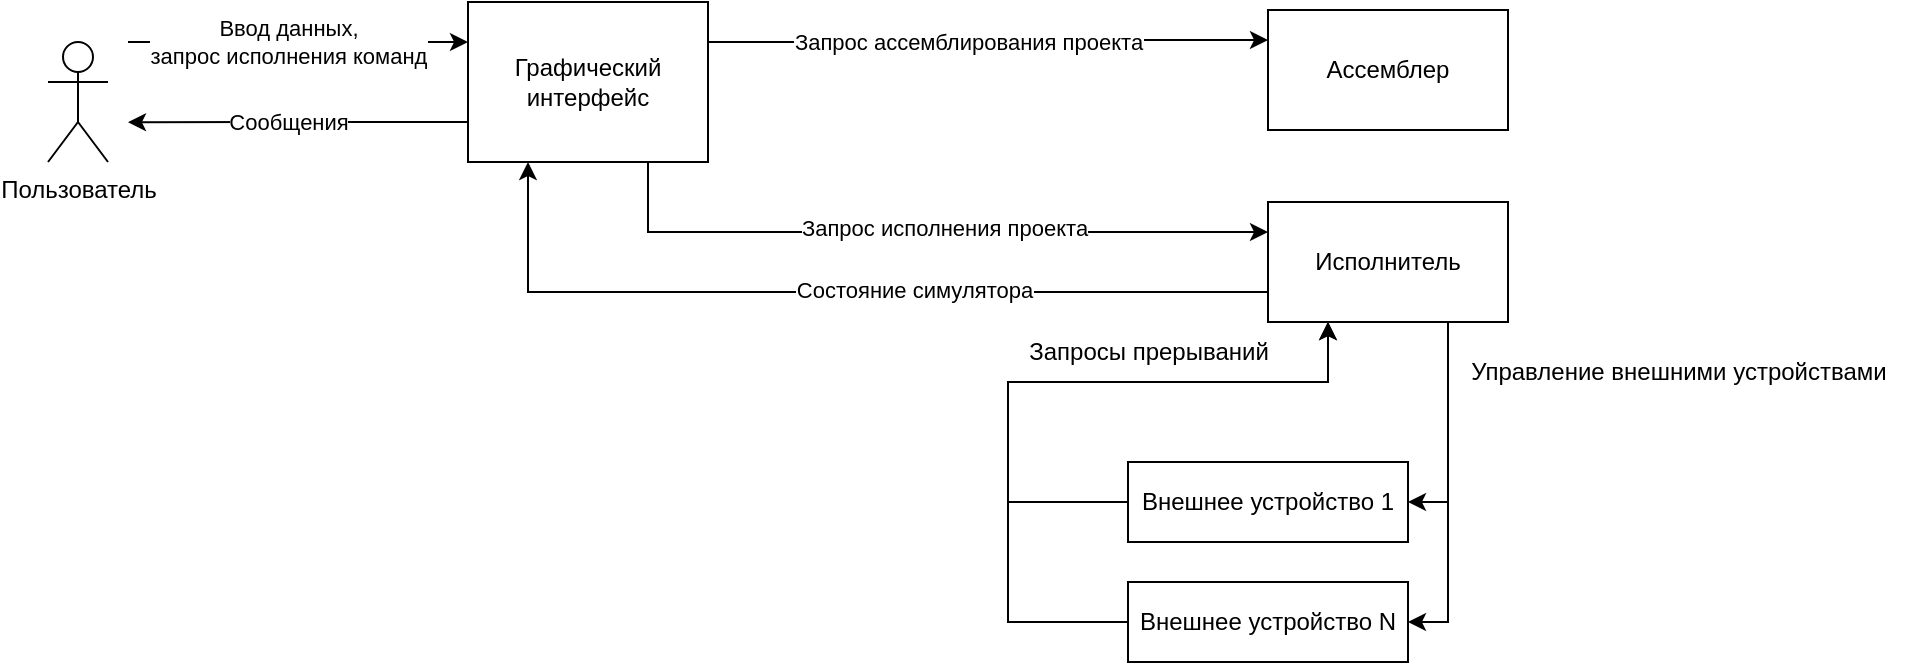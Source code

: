 <mxfile version="22.1.11" type="device">
  <diagram name="Страница — 1" id="diJvZJ9ZoS2uBefCGKdB">
    <mxGraphModel dx="623" dy="339" grid="1" gridSize="10" guides="1" tooltips="1" connect="1" arrows="1" fold="1" page="1" pageScale="1" pageWidth="827" pageHeight="1169" math="0" shadow="0">
      <root>
        <mxCell id="0" />
        <mxCell id="1" parent="0" />
        <mxCell id="_G7vTM6VIxuFmPQsXjSw-32" style="edgeStyle=orthogonalEdgeStyle;rounded=0;orthogonalLoop=1;jettySize=auto;html=1;exitX=1;exitY=0.25;exitDx=0;exitDy=0;entryX=0;entryY=0.25;entryDx=0;entryDy=0;" edge="1" parent="1" source="_G7vTM6VIxuFmPQsXjSw-1" target="_G7vTM6VIxuFmPQsXjSw-2">
          <mxGeometry relative="1" as="geometry" />
        </mxCell>
        <mxCell id="_G7vTM6VIxuFmPQsXjSw-33" value="Запрос ассемблирования проекта" style="edgeLabel;html=1;align=center;verticalAlign=middle;resizable=0;points=[];" vertex="1" connectable="0" parent="_G7vTM6VIxuFmPQsXjSw-32">
          <mxGeometry x="-0.645" y="-2" relative="1" as="geometry">
            <mxPoint x="80" y="-2" as="offset" />
          </mxGeometry>
        </mxCell>
        <mxCell id="_G7vTM6VIxuFmPQsXjSw-34" style="edgeStyle=orthogonalEdgeStyle;rounded=0;orthogonalLoop=1;jettySize=auto;html=1;exitX=0.75;exitY=1;exitDx=0;exitDy=0;entryX=0;entryY=0.25;entryDx=0;entryDy=0;" edge="1" parent="1" source="_G7vTM6VIxuFmPQsXjSw-1" target="_G7vTM6VIxuFmPQsXjSw-3">
          <mxGeometry relative="1" as="geometry" />
        </mxCell>
        <mxCell id="_G7vTM6VIxuFmPQsXjSw-35" value="Запрос исполнения проекта" style="edgeLabel;html=1;align=center;verticalAlign=middle;resizable=0;points=[];" vertex="1" connectable="0" parent="_G7vTM6VIxuFmPQsXjSw-34">
          <mxGeometry x="-0.2" y="2" relative="1" as="geometry">
            <mxPoint x="45" as="offset" />
          </mxGeometry>
        </mxCell>
        <mxCell id="_G7vTM6VIxuFmPQsXjSw-46" style="edgeStyle=orthogonalEdgeStyle;rounded=0;orthogonalLoop=1;jettySize=auto;html=1;exitX=0;exitY=0.75;exitDx=0;exitDy=0;" edge="1" parent="1" source="_G7vTM6VIxuFmPQsXjSw-1">
          <mxGeometry relative="1" as="geometry">
            <mxPoint x="80" y="80.13" as="targetPoint" />
          </mxGeometry>
        </mxCell>
        <mxCell id="_G7vTM6VIxuFmPQsXjSw-47" value="Сообщения" style="edgeLabel;html=1;align=center;verticalAlign=middle;resizable=0;points=[];" vertex="1" connectable="0" parent="_G7vTM6VIxuFmPQsXjSw-46">
          <mxGeometry x="0.602" y="-1" relative="1" as="geometry">
            <mxPoint x="46" as="offset" />
          </mxGeometry>
        </mxCell>
        <mxCell id="_G7vTM6VIxuFmPQsXjSw-1" value="Графический интерфейс" style="rounded=0;whiteSpace=wrap;html=1;" vertex="1" parent="1">
          <mxGeometry x="250" y="20" width="120" height="80" as="geometry" />
        </mxCell>
        <mxCell id="_G7vTM6VIxuFmPQsXjSw-2" value="Ассемблер" style="rounded=0;whiteSpace=wrap;html=1;" vertex="1" parent="1">
          <mxGeometry x="650" y="24" width="120" height="60" as="geometry" />
        </mxCell>
        <mxCell id="_G7vTM6VIxuFmPQsXjSw-8" style="edgeStyle=orthogonalEdgeStyle;rounded=0;orthogonalLoop=1;jettySize=auto;html=1;exitX=0;exitY=0.75;exitDx=0;exitDy=0;entryX=0.25;entryY=1;entryDx=0;entryDy=0;" edge="1" parent="1" source="_G7vTM6VIxuFmPQsXjSw-3" target="_G7vTM6VIxuFmPQsXjSw-1">
          <mxGeometry relative="1" as="geometry" />
        </mxCell>
        <mxCell id="_G7vTM6VIxuFmPQsXjSw-9" value="Состояние симулятора" style="edgeLabel;html=1;align=center;verticalAlign=middle;resizable=0;points=[];" vertex="1" connectable="0" parent="_G7vTM6VIxuFmPQsXjSw-8">
          <mxGeometry x="0.066" y="-1" relative="1" as="geometry">
            <mxPoint x="55" as="offset" />
          </mxGeometry>
        </mxCell>
        <mxCell id="_G7vTM6VIxuFmPQsXjSw-39" style="edgeStyle=orthogonalEdgeStyle;rounded=0;orthogonalLoop=1;jettySize=auto;html=1;exitX=0.75;exitY=1;exitDx=0;exitDy=0;entryX=1;entryY=0.5;entryDx=0;entryDy=0;" edge="1" parent="1" source="_G7vTM6VIxuFmPQsXjSw-3" target="_G7vTM6VIxuFmPQsXjSw-37">
          <mxGeometry relative="1" as="geometry" />
        </mxCell>
        <mxCell id="_G7vTM6VIxuFmPQsXjSw-40" style="edgeStyle=orthogonalEdgeStyle;rounded=0;orthogonalLoop=1;jettySize=auto;html=1;exitX=0.75;exitY=1;exitDx=0;exitDy=0;entryX=1;entryY=0.5;entryDx=0;entryDy=0;" edge="1" parent="1" source="_G7vTM6VIxuFmPQsXjSw-3" target="_G7vTM6VIxuFmPQsXjSw-38">
          <mxGeometry relative="1" as="geometry" />
        </mxCell>
        <mxCell id="_G7vTM6VIxuFmPQsXjSw-3" value="Исполнитель" style="rounded=0;whiteSpace=wrap;html=1;" vertex="1" parent="1">
          <mxGeometry x="650" y="120" width="120" height="60" as="geometry" />
        </mxCell>
        <mxCell id="_G7vTM6VIxuFmPQsXjSw-15" value="Пользователь" style="shape=umlActor;verticalLabelPosition=bottom;verticalAlign=top;html=1;outlineConnect=0;" vertex="1" parent="1">
          <mxGeometry x="40" y="40" width="30" height="60" as="geometry" />
        </mxCell>
        <mxCell id="_G7vTM6VIxuFmPQsXjSw-30" value="" style="endArrow=classic;html=1;rounded=0;entryX=0;entryY=0.25;entryDx=0;entryDy=0;" edge="1" parent="1" target="_G7vTM6VIxuFmPQsXjSw-1">
          <mxGeometry width="50" height="50" relative="1" as="geometry">
            <mxPoint x="80" y="40" as="sourcePoint" />
            <mxPoint x="310" y="50" as="targetPoint" />
          </mxGeometry>
        </mxCell>
        <mxCell id="_G7vTM6VIxuFmPQsXjSw-31" value="Ввод данных,&lt;br&gt;запрос исполнения команд" style="edgeLabel;html=1;align=center;verticalAlign=middle;resizable=0;points=[];" vertex="1" connectable="0" parent="_G7vTM6VIxuFmPQsXjSw-30">
          <mxGeometry x="-0.715" y="-1" relative="1" as="geometry">
            <mxPoint x="56" y="-1" as="offset" />
          </mxGeometry>
        </mxCell>
        <mxCell id="_G7vTM6VIxuFmPQsXjSw-43" style="edgeStyle=orthogonalEdgeStyle;rounded=0;orthogonalLoop=1;jettySize=auto;html=1;entryX=0.25;entryY=1;entryDx=0;entryDy=0;" edge="1" parent="1" source="_G7vTM6VIxuFmPQsXjSw-37" target="_G7vTM6VIxuFmPQsXjSw-3">
          <mxGeometry relative="1" as="geometry">
            <Array as="points">
              <mxPoint x="520" y="270" />
              <mxPoint x="520" y="210" />
              <mxPoint x="680" y="210" />
            </Array>
          </mxGeometry>
        </mxCell>
        <mxCell id="_G7vTM6VIxuFmPQsXjSw-37" value="Внешнее устройство 1" style="rounded=0;whiteSpace=wrap;html=1;" vertex="1" parent="1">
          <mxGeometry x="580" y="250" width="140" height="40" as="geometry" />
        </mxCell>
        <mxCell id="_G7vTM6VIxuFmPQsXjSw-42" style="edgeStyle=orthogonalEdgeStyle;rounded=0;orthogonalLoop=1;jettySize=auto;html=1;entryX=0.25;entryY=1;entryDx=0;entryDy=0;" edge="1" parent="1" source="_G7vTM6VIxuFmPQsXjSw-38" target="_G7vTM6VIxuFmPQsXjSw-3">
          <mxGeometry relative="1" as="geometry">
            <Array as="points">
              <mxPoint x="520" y="330" />
              <mxPoint x="520" y="210" />
              <mxPoint x="680" y="210" />
            </Array>
          </mxGeometry>
        </mxCell>
        <mxCell id="_G7vTM6VIxuFmPQsXjSw-38" value="Внешнее устройство N" style="rounded=0;whiteSpace=wrap;html=1;" vertex="1" parent="1">
          <mxGeometry x="580" y="310" width="140" height="40" as="geometry" />
        </mxCell>
        <mxCell id="_G7vTM6VIxuFmPQsXjSw-41" value="Управление внешними устройствами" style="text;html=1;align=center;verticalAlign=middle;resizable=0;points=[];autosize=1;strokeColor=none;fillColor=none;" vertex="1" parent="1">
          <mxGeometry x="740" y="190" width="230" height="30" as="geometry" />
        </mxCell>
        <mxCell id="_G7vTM6VIxuFmPQsXjSw-44" value="Запросы прерываний" style="text;html=1;align=center;verticalAlign=middle;resizable=0;points=[];autosize=1;strokeColor=none;fillColor=none;" vertex="1" parent="1">
          <mxGeometry x="520" y="180" width="140" height="30" as="geometry" />
        </mxCell>
      </root>
    </mxGraphModel>
  </diagram>
</mxfile>
